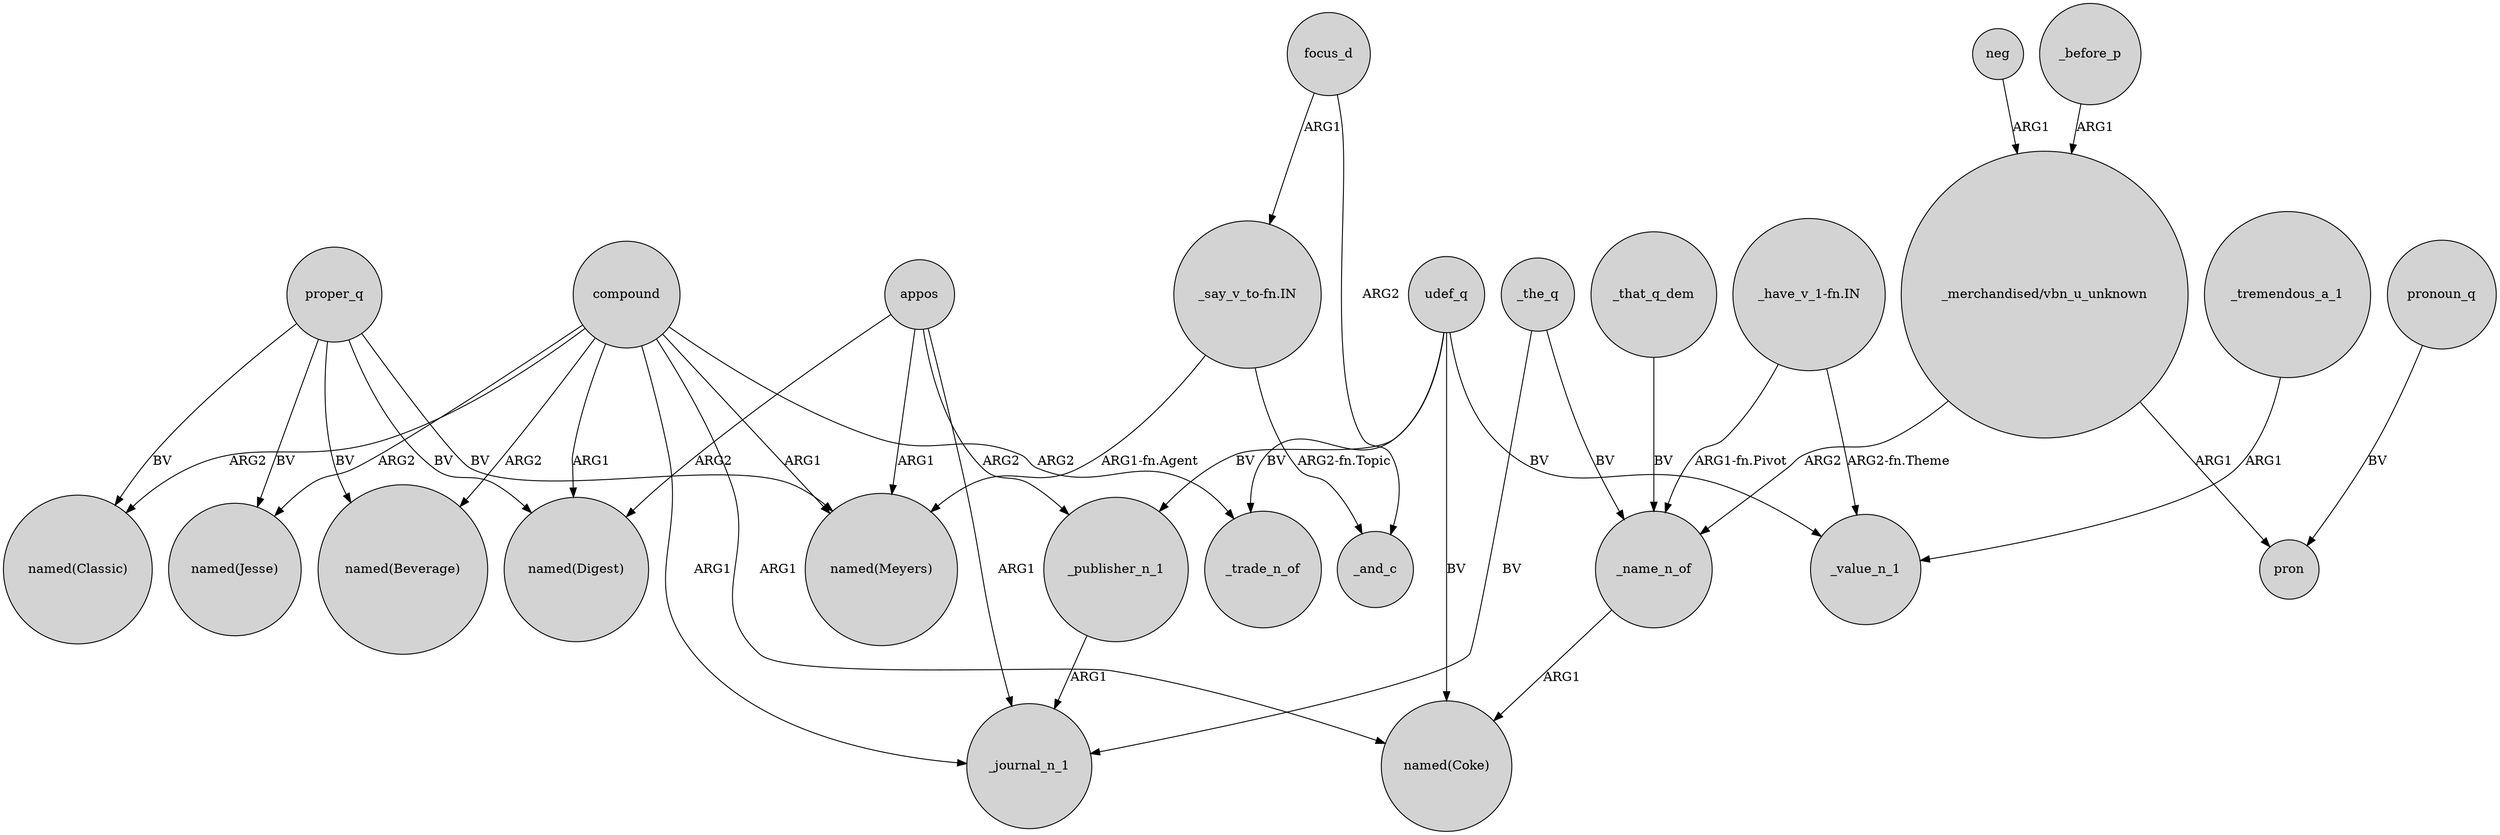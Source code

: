 digraph {
	node [shape=circle style=filled]
	appos -> "named(Meyers)" [label=ARG1]
	udef_q -> _trade_n_of [label=BV]
	_the_q -> _journal_n_1 [label=BV]
	udef_q -> _publisher_n_1 [label=BV]
	compound -> "named(Digest)" [label=ARG1]
	compound -> "named(Coke)" [label=ARG1]
	neg -> "_merchandised/vbn_u_unknown" [label=ARG1]
	appos -> "named(Digest)" [label=ARG2]
	compound -> "named(Meyers)" [label=ARG1]
	proper_q -> "named(Beverage)" [label=BV]
	proper_q -> "named(Classic)" [label=BV]
	"_merchandised/vbn_u_unknown" -> pron [label=ARG1]
	_publisher_n_1 -> _journal_n_1 [label=ARG1]
	focus_d -> _and_c [label=ARG2]
	focus_d -> "_say_v_to-fn.IN" [label=ARG1]
	appos -> _journal_n_1 [label=ARG1]
	appos -> _publisher_n_1 [label=ARG2]
	_before_p -> "_merchandised/vbn_u_unknown" [label=ARG1]
	pronoun_q -> pron [label=BV]
	_name_n_of -> "named(Coke)" [label=ARG1]
	compound -> "named(Classic)" [label=ARG2]
	compound -> "named(Jesse)" [label=ARG2]
	proper_q -> "named(Jesse)" [label=BV]
	proper_q -> "named(Meyers)" [label=BV]
	compound -> _trade_n_of [label=ARG2]
	"_say_v_to-fn.IN" -> _and_c [label="ARG2-fn.Topic"]
	proper_q -> "named(Digest)" [label=BV]
	"_have_v_1-fn.IN" -> _value_n_1 [label="ARG2-fn.Theme"]
	_tremendous_a_1 -> _value_n_1 [label=ARG1]
	compound -> _journal_n_1 [label=ARG1]
	udef_q -> _value_n_1 [label=BV]
	"_merchandised/vbn_u_unknown" -> _name_n_of [label=ARG2]
	_the_q -> _name_n_of [label=BV]
	udef_q -> "named(Coke)" [label=BV]
	_that_q_dem -> _name_n_of [label=BV]
	"_say_v_to-fn.IN" -> "named(Meyers)" [label="ARG1-fn.Agent"]
	compound -> "named(Beverage)" [label=ARG2]
	"_have_v_1-fn.IN" -> _name_n_of [label="ARG1-fn.Pivot"]
}
